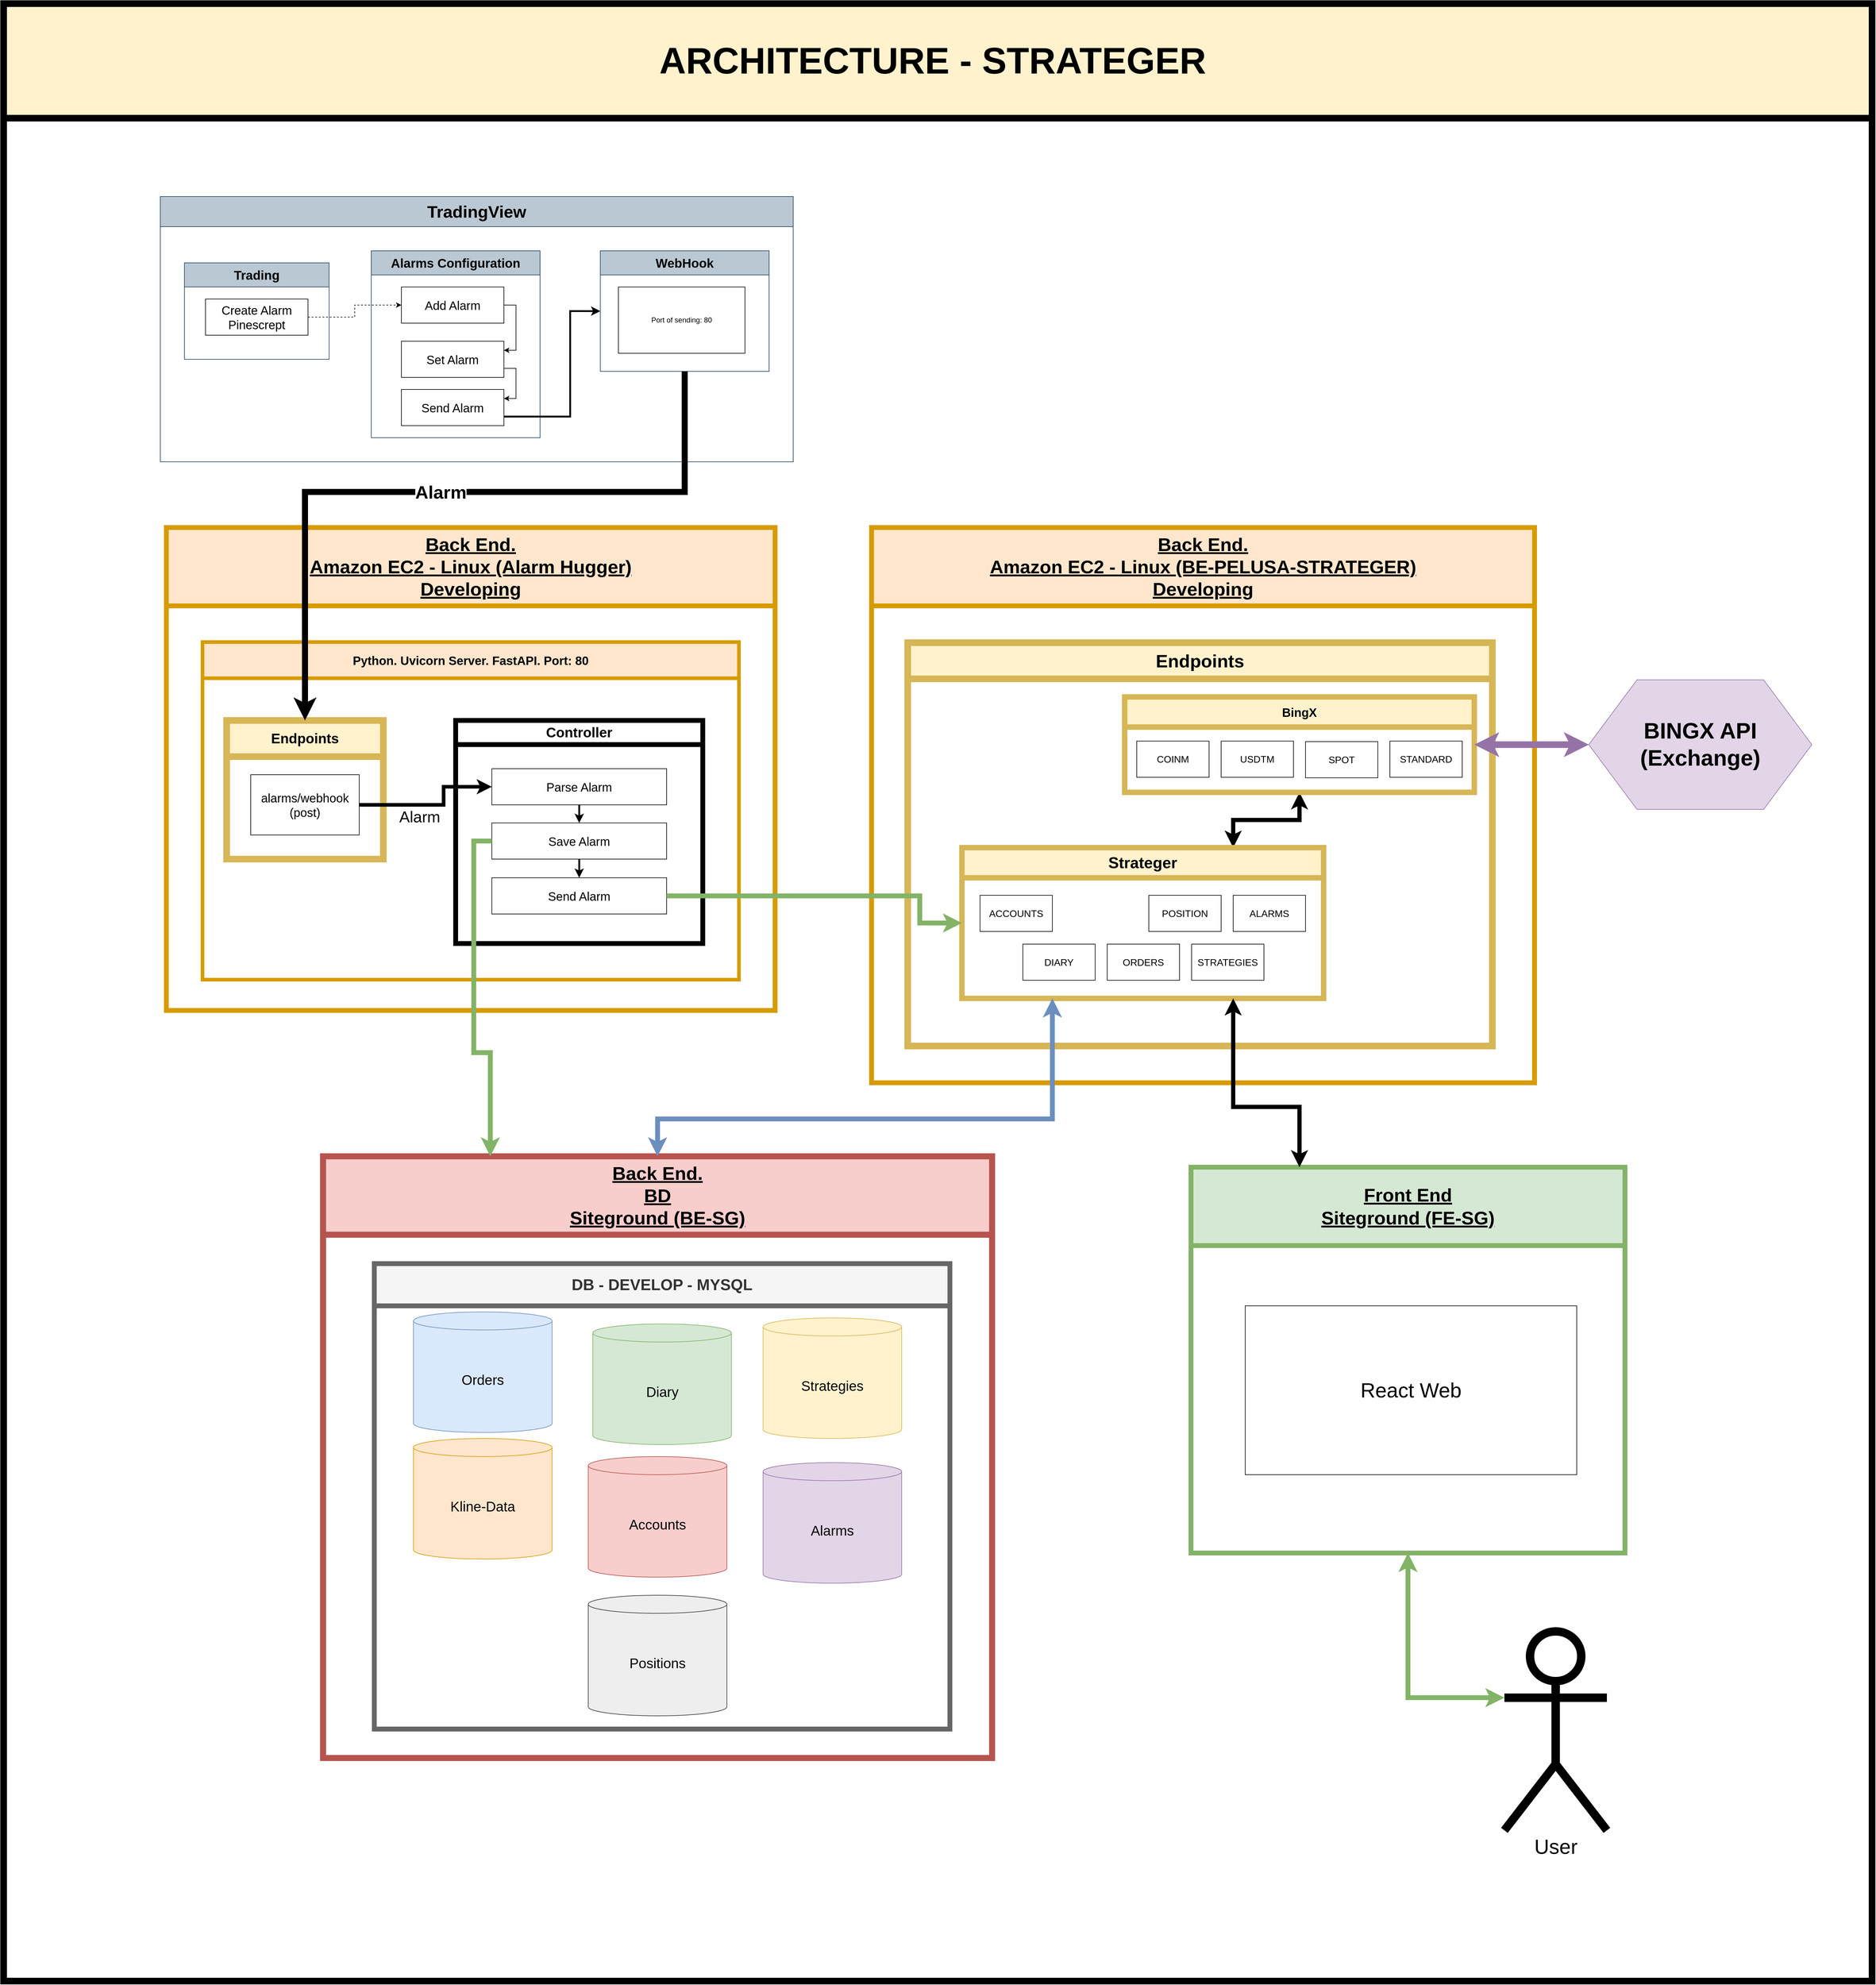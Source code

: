 <mxfile version="24.7.5" pages="2">
  <diagram name="Lvl 0. General Architecture" id="lH2Tz07uko_5ZBatUZiz">
    <mxGraphModel dx="3749" dy="4494" grid="1" gridSize="10" guides="1" tooltips="1" connect="1" arrows="1" fold="1" page="1" pageScale="1" pageWidth="850" pageHeight="1100" math="0" shadow="0">
      <root>
        <mxCell id="bkbN4g5Q3BRWfxt6GOeO-0" />
        <mxCell id="bkbN4g5Q3BRWfxt6GOeO-1" parent="bkbN4g5Q3BRWfxt6GOeO-0" />
        <mxCell id="bkbN4g5Q3BRWfxt6GOeO-2" value="&lt;font style=&quot;font-size: 61px;&quot;&gt;ARCHITECTURE - STRATEGER&amp;nbsp;&lt;/font&gt;" style="swimlane;whiteSpace=wrap;html=1;strokeWidth=11;startSize=190;fillColor=#fff2cc;strokeColor=default;" parent="bkbN4g5Q3BRWfxt6GOeO-1" vertex="1">
          <mxGeometry x="-1580" y="-2830" width="3100" height="3280" as="geometry" />
        </mxCell>
        <mxCell id="bkbN4g5Q3BRWfxt6GOeO-3" value="&lt;font style=&quot;font-size: 28px;&quot;&gt;TradingView&lt;/font&gt;" style="swimlane;whiteSpace=wrap;html=1;startSize=50;fillColor=#bac8d3;strokeColor=#23445d;" parent="bkbN4g5Q3BRWfxt6GOeO-2" vertex="1">
          <mxGeometry x="260" y="320" width="1050" height="440" as="geometry" />
        </mxCell>
        <mxCell id="bkbN4g5Q3BRWfxt6GOeO-4" value="Trading" style="swimlane;whiteSpace=wrap;html=1;fontSize=21;startSize=40;fillColor=#bac8d3;strokeColor=#23445d;" parent="bkbN4g5Q3BRWfxt6GOeO-3" vertex="1">
          <mxGeometry x="40" y="110" width="240" height="160" as="geometry" />
        </mxCell>
        <mxCell id="bkbN4g5Q3BRWfxt6GOeO-5" value="Create Alarm Pinescrept" style="rounded=0;whiteSpace=wrap;html=1;fontSize=20;" parent="bkbN4g5Q3BRWfxt6GOeO-4" vertex="1">
          <mxGeometry x="34.97" y="60" width="170.06" height="60" as="geometry" />
        </mxCell>
        <mxCell id="bkbN4g5Q3BRWfxt6GOeO-6" value="WebHook" style="swimlane;whiteSpace=wrap;html=1;fontSize=21;startSize=40;fillColor=#bac8d3;strokeColor=#23445d;" parent="bkbN4g5Q3BRWfxt6GOeO-3" vertex="1">
          <mxGeometry x="730" y="90" width="280" height="200" as="geometry" />
        </mxCell>
        <mxCell id="bkbN4g5Q3BRWfxt6GOeO-7" value="Port of sending: 80" style="rounded=0;whiteSpace=wrap;html=1;" parent="bkbN4g5Q3BRWfxt6GOeO-6" vertex="1">
          <mxGeometry x="30" y="60" width="210" height="110" as="geometry" />
        </mxCell>
        <mxCell id="bkbN4g5Q3BRWfxt6GOeO-8" value="Alarms Configuration" style="swimlane;whiteSpace=wrap;html=1;fontSize=21;startSize=40;fillColor=#bac8d3;strokeColor=#23445d;" parent="bkbN4g5Q3BRWfxt6GOeO-3" vertex="1">
          <mxGeometry x="350" y="90" width="280" height="310" as="geometry" />
        </mxCell>
        <mxCell id="bkbN4g5Q3BRWfxt6GOeO-9" style="edgeStyle=orthogonalEdgeStyle;rounded=0;orthogonalLoop=1;jettySize=auto;html=1;exitX=1;exitY=0.75;exitDx=0;exitDy=0;entryX=1;entryY=0.25;entryDx=0;entryDy=0;" parent="bkbN4g5Q3BRWfxt6GOeO-8" source="bkbN4g5Q3BRWfxt6GOeO-10" target="bkbN4g5Q3BRWfxt6GOeO-13" edge="1">
          <mxGeometry relative="1" as="geometry" />
        </mxCell>
        <mxCell id="bkbN4g5Q3BRWfxt6GOeO-10" value="Set Alarm" style="rounded=0;whiteSpace=wrap;html=1;fontSize=20;" parent="bkbN4g5Q3BRWfxt6GOeO-8" vertex="1">
          <mxGeometry x="50" y="150" width="170.06" height="60" as="geometry" />
        </mxCell>
        <mxCell id="bkbN4g5Q3BRWfxt6GOeO-11" style="edgeStyle=orthogonalEdgeStyle;rounded=0;orthogonalLoop=1;jettySize=auto;html=1;exitX=1;exitY=0.5;exitDx=0;exitDy=0;entryX=1;entryY=0.25;entryDx=0;entryDy=0;" parent="bkbN4g5Q3BRWfxt6GOeO-8" source="bkbN4g5Q3BRWfxt6GOeO-12" target="bkbN4g5Q3BRWfxt6GOeO-10" edge="1">
          <mxGeometry relative="1" as="geometry" />
        </mxCell>
        <mxCell id="bkbN4g5Q3BRWfxt6GOeO-12" value="Add Alarm" style="rounded=0;whiteSpace=wrap;html=1;fontSize=20;" parent="bkbN4g5Q3BRWfxt6GOeO-8" vertex="1">
          <mxGeometry x="50" y="60" width="170.06" height="60" as="geometry" />
        </mxCell>
        <mxCell id="bkbN4g5Q3BRWfxt6GOeO-13" value="Send Alarm" style="rounded=0;whiteSpace=wrap;html=1;fontSize=20;" parent="bkbN4g5Q3BRWfxt6GOeO-8" vertex="1">
          <mxGeometry x="50" y="230" width="170.06" height="60" as="geometry" />
        </mxCell>
        <mxCell id="bkbN4g5Q3BRWfxt6GOeO-14" style="edgeStyle=orthogonalEdgeStyle;rounded=0;orthogonalLoop=1;jettySize=auto;html=1;exitX=1;exitY=0.5;exitDx=0;exitDy=0;entryX=0;entryY=0.5;entryDx=0;entryDy=0;dashed=1;" parent="bkbN4g5Q3BRWfxt6GOeO-3" source="bkbN4g5Q3BRWfxt6GOeO-5" target="bkbN4g5Q3BRWfxt6GOeO-12" edge="1">
          <mxGeometry relative="1" as="geometry" />
        </mxCell>
        <mxCell id="bkbN4g5Q3BRWfxt6GOeO-15" style="edgeStyle=orthogonalEdgeStyle;rounded=0;orthogonalLoop=1;jettySize=auto;html=1;exitX=1;exitY=0.75;exitDx=0;exitDy=0;entryX=0;entryY=0.5;entryDx=0;entryDy=0;strokeWidth=3;" parent="bkbN4g5Q3BRWfxt6GOeO-3" source="bkbN4g5Q3BRWfxt6GOeO-13" target="bkbN4g5Q3BRWfxt6GOeO-6" edge="1">
          <mxGeometry relative="1" as="geometry">
            <Array as="points">
              <mxPoint x="680" y="365" />
              <mxPoint x="680" y="190" />
            </Array>
          </mxGeometry>
        </mxCell>
        <mxCell id="bkbN4g5Q3BRWfxt6GOeO-24" value="&lt;br&gt;&lt;div style=&quot;forced-color-adjust: none; color: rgb(0, 0, 0); font-family: Helvetica; font-style: normal; font-variant-ligatures: normal; font-variant-caps: normal; font-weight: 700; letter-spacing: normal; orphans: 2; text-align: center; text-indent: 0px; text-transform: none; widows: 2; word-spacing: 0px; -webkit-text-stroke-width: 0px; white-space: normal; text-decoration-thickness: initial; text-decoration-style: initial; text-decoration-color: initial; font-size: 31px;&quot;&gt;&lt;font style=&quot;forced-color-adjust: none; font-size: 31px;&quot;&gt;&lt;u style=&quot;forced-color-adjust: none;&quot;&gt;Back End.&lt;/u&gt;&lt;/font&gt;&lt;/div&gt;&lt;span style=&quot;font-size: 31px;&quot;&gt;&lt;u&gt;Amazon EC2 - Linux (Alarm Hugger)&lt;/u&gt;&lt;/span&gt;&lt;div&gt;&lt;span style=&quot;font-size: 31px;&quot;&gt;&lt;u&gt;Developing&lt;br&gt;&lt;/u&gt;&lt;/span&gt;&lt;div&gt;&lt;br&gt;&lt;/div&gt;&lt;/div&gt;" style="swimlane;whiteSpace=wrap;html=1;startSize=130;fillColor=#ffe6cc;strokeColor=#d79b00;strokeWidth=8;" parent="bkbN4g5Q3BRWfxt6GOeO-2" vertex="1">
          <mxGeometry x="270" y="869" width="1010" height="801" as="geometry" />
        </mxCell>
        <mxCell id="bkbN4g5Q3BRWfxt6GOeO-25" value="Python. Uvicorn Server. FastAPI. Port: 80" style="swimlane;whiteSpace=wrap;html=1;startSize=60;fontSize=20;fillColor=#ffe6cc;strokeColor=#d79b00;strokeWidth=6;" parent="bkbN4g5Q3BRWfxt6GOeO-24" vertex="1">
          <mxGeometry x="60" y="190" width="890" height="560" as="geometry" />
        </mxCell>
        <mxCell id="bkbN4g5Q3BRWfxt6GOeO-28" value="Endpoints" style="swimlane;whiteSpace=wrap;html=1;startSize=60;fontSize=23;fillColor=#fff2cc;strokeColor=#d6b656;strokeWidth=11;" parent="bkbN4g5Q3BRWfxt6GOeO-25" vertex="1">
          <mxGeometry x="40" y="130" width="260" height="230" as="geometry" />
        </mxCell>
        <mxCell id="Z1lv3L_EZdjvVXRhWaT1-11" value="&lt;div style=&quot;font-size: 20px;&quot;&gt;alarms/webhook (post)&lt;/div&gt;" style="rounded=0;whiteSpace=wrap;html=1;fontSize=20;" parent="bkbN4g5Q3BRWfxt6GOeO-28" vertex="1">
          <mxGeometry x="40" y="90" width="180" height="100" as="geometry" />
        </mxCell>
        <mxCell id="bkbN4g5Q3BRWfxt6GOeO-30" value="&lt;font style=&quot;font-size: 23px;&quot;&gt;Controller&lt;/font&gt;" style="swimlane;whiteSpace=wrap;html=1;startSize=40;fontSize=23;strokeWidth=8;" parent="bkbN4g5Q3BRWfxt6GOeO-25" vertex="1">
          <mxGeometry x="420" y="130" width="410" height="370" as="geometry" />
        </mxCell>
        <mxCell id="0kad9lqPI9skTpq48T59-22" style="edgeStyle=orthogonalEdgeStyle;rounded=0;orthogonalLoop=1;jettySize=auto;html=1;exitX=0.5;exitY=1;exitDx=0;exitDy=0;entryX=0.5;entryY=0;entryDx=0;entryDy=0;strokeWidth=3;" parent="bkbN4g5Q3BRWfxt6GOeO-30" source="bkbN4g5Q3BRWfxt6GOeO-31" target="0kad9lqPI9skTpq48T59-21" edge="1">
          <mxGeometry relative="1" as="geometry" />
        </mxCell>
        <mxCell id="bkbN4g5Q3BRWfxt6GOeO-31" value="Save Alarm" style="rounded=0;whiteSpace=wrap;html=1;fontSize=20;" parent="bkbN4g5Q3BRWfxt6GOeO-30" vertex="1">
          <mxGeometry x="60" y="170" width="290" height="60" as="geometry" />
        </mxCell>
        <mxCell id="Z1lv3L_EZdjvVXRhWaT1-12" style="edgeStyle=orthogonalEdgeStyle;rounded=0;orthogonalLoop=1;jettySize=auto;html=1;exitX=0.5;exitY=1;exitDx=0;exitDy=0;entryX=0.5;entryY=0;entryDx=0;entryDy=0;strokeWidth=3;" parent="bkbN4g5Q3BRWfxt6GOeO-30" source="bkbN4g5Q3BRWfxt6GOeO-32" target="bkbN4g5Q3BRWfxt6GOeO-31" edge="1">
          <mxGeometry relative="1" as="geometry" />
        </mxCell>
        <mxCell id="bkbN4g5Q3BRWfxt6GOeO-32" value="&lt;font style=&quot;font-size: 20px;&quot;&gt;Parse Alarm&lt;/font&gt;" style="rounded=0;whiteSpace=wrap;html=1;" parent="bkbN4g5Q3BRWfxt6GOeO-30" vertex="1">
          <mxGeometry x="60" y="80" width="290" height="60" as="geometry" />
        </mxCell>
        <mxCell id="0kad9lqPI9skTpq48T59-21" value="Send Alarm" style="rounded=0;whiteSpace=wrap;html=1;fontSize=20;" parent="bkbN4g5Q3BRWfxt6GOeO-30" vertex="1">
          <mxGeometry x="60" y="261" width="290" height="60" as="geometry" />
        </mxCell>
        <mxCell id="bkbN4g5Q3BRWfxt6GOeO-26" value="Alarm" style="edgeStyle=orthogonalEdgeStyle;rounded=0;orthogonalLoop=1;jettySize=auto;html=1;exitX=1;exitY=0.5;exitDx=0;exitDy=0;entryX=0;entryY=0.5;entryDx=0;entryDy=0;fontSize=26;strokeWidth=6;" parent="bkbN4g5Q3BRWfxt6GOeO-25" source="Z1lv3L_EZdjvVXRhWaT1-11" target="bkbN4g5Q3BRWfxt6GOeO-32" edge="1">
          <mxGeometry x="-0.2" y="-20" relative="1" as="geometry">
            <Array as="points">
              <mxPoint x="400" y="270" />
              <mxPoint x="400" y="240" />
            </Array>
            <mxPoint as="offset" />
          </mxGeometry>
        </mxCell>
        <mxCell id="bkbN4g5Q3BRWfxt6GOeO-33" value="Alarm" style="edgeStyle=orthogonalEdgeStyle;rounded=0;orthogonalLoop=1;jettySize=auto;html=1;exitX=0.5;exitY=1;exitDx=0;exitDy=0;entryX=0.5;entryY=0;entryDx=0;entryDy=0;strokeWidth=10;fontSize=30;fontStyle=1;" parent="bkbN4g5Q3BRWfxt6GOeO-2" source="bkbN4g5Q3BRWfxt6GOeO-6" target="bkbN4g5Q3BRWfxt6GOeO-28" edge="1">
          <mxGeometry x="0.001" relative="1" as="geometry">
            <Array as="points">
              <mxPoint x="1130" y="810" />
              <mxPoint x="500" y="810" />
            </Array>
            <mxPoint as="offset" />
          </mxGeometry>
        </mxCell>
        <mxCell id="bkbN4g5Q3BRWfxt6GOeO-34" value="&lt;font style=&quot;font-size: 31px;&quot;&gt;&lt;br style=&quot;&quot;&gt;&lt;/font&gt;&lt;div style=&quot;forced-color-adjust: none; color: rgb(0, 0, 0); font-family: Helvetica; font-style: normal; font-variant-ligatures: normal; font-variant-caps: normal; font-weight: 700; letter-spacing: normal; orphans: 2; text-align: center; text-indent: 0px; text-transform: none; widows: 2; word-spacing: 0px; -webkit-text-stroke-width: 0px; white-space: normal; text-decoration-thickness: initial; text-decoration-style: initial; text-decoration-color: initial; font-size: 31px;&quot;&gt;&lt;font style=&quot;forced-color-adjust: none; font-size: 31px;&quot;&gt;&lt;u style=&quot;forced-color-adjust: none;&quot;&gt;Back End.&lt;/u&gt;&lt;/font&gt;&lt;/div&gt;&lt;div style=&quot;forced-color-adjust: none; color: rgb(0, 0, 0); font-family: Helvetica; font-style: normal; font-variant-ligatures: normal; font-variant-caps: normal; font-weight: 700; letter-spacing: normal; orphans: 2; text-align: center; text-indent: 0px; text-transform: none; widows: 2; word-spacing: 0px; -webkit-text-stroke-width: 0px; white-space: normal; text-decoration-thickness: initial; text-decoration-style: initial; text-decoration-color: initial; font-size: 31px;&quot;&gt;&lt;font style=&quot;forced-color-adjust: none; font-size: 31px;&quot;&gt;&lt;u style=&quot;forced-color-adjust: none;&quot;&gt;BD&lt;/u&gt;&lt;/font&gt;&lt;/div&gt;&lt;font style=&quot;font-size: 31px;&quot;&gt;&lt;u style=&quot;&quot;&gt;Siteground (BE-SG)&lt;/u&gt;&lt;br style=&quot;&quot;&gt;&lt;/font&gt;&lt;div style=&quot;font-size: 31px;&quot;&gt;&lt;br style=&quot;&quot;&gt;&lt;/div&gt;" style="swimlane;whiteSpace=wrap;html=1;startSize=130;fillColor=#f8cecc;strokeColor=#b85450;strokeWidth=10;fontSize=13;" parent="bkbN4g5Q3BRWfxt6GOeO-2" vertex="1">
          <mxGeometry x="530" y="1912" width="1110" height="998" as="geometry" />
        </mxCell>
        <mxCell id="Z1lv3L_EZdjvVXRhWaT1-27" value="DB - DEVELOP - MYSQL" style="swimlane;whiteSpace=wrap;html=1;startSize=70;fontSize=26;fillColor=#f5f5f5;fontColor=#333333;strokeColor=#666666;strokeWidth=8;" parent="bkbN4g5Q3BRWfxt6GOeO-34" vertex="1">
          <mxGeometry x="85" y="178" width="955" height="772" as="geometry" />
        </mxCell>
        <mxCell id="Z1lv3L_EZdjvVXRhWaT1-16" value="&lt;div&gt;Alarms&lt;/div&gt;" style="shape=cylinder3;whiteSpace=wrap;html=1;boundedLbl=1;backgroundOutline=1;size=15;fillColor=#e1d5e7;strokeColor=#9673a6;fontSize=23;" parent="Z1lv3L_EZdjvVXRhWaT1-27" vertex="1">
          <mxGeometry x="645" y="330" width="230" height="200" as="geometry" />
        </mxCell>
        <mxCell id="Z1lv3L_EZdjvVXRhWaT1-24" value="Accounts" style="shape=cylinder3;whiteSpace=wrap;html=1;boundedLbl=1;backgroundOutline=1;size=15;fillColor=#f8cecc;strokeColor=#b85450;fontSize=23;" parent="Z1lv3L_EZdjvVXRhWaT1-27" vertex="1">
          <mxGeometry x="355" y="320" width="230" height="200" as="geometry" />
        </mxCell>
        <mxCell id="Z1lv3L_EZdjvVXRhWaT1-25" value="&lt;div&gt;Kline-Data&lt;/div&gt;" style="shape=cylinder3;whiteSpace=wrap;html=1;boundedLbl=1;backgroundOutline=1;size=15;fillColor=#ffe6cc;strokeColor=#d79b00;fontSize=23;" parent="Z1lv3L_EZdjvVXRhWaT1-27" vertex="1">
          <mxGeometry x="65" y="290" width="230" height="200" as="geometry" />
        </mxCell>
        <mxCell id="0kad9lqPI9skTpq48T59-49" value="Positions" style="shape=cylinder3;whiteSpace=wrap;html=1;boundedLbl=1;backgroundOutline=1;size=15;fillColor=#eeeeee;strokeColor=#36393d;fontSize=23;" parent="Z1lv3L_EZdjvVXRhWaT1-27" vertex="1">
          <mxGeometry x="355" y="550" width="230" height="200" as="geometry" />
        </mxCell>
        <mxCell id="0kad9lqPI9skTpq48T59-50" value="Diary" style="shape=cylinder3;whiteSpace=wrap;html=1;boundedLbl=1;backgroundOutline=1;size=15;fillColor=#d5e8d4;strokeColor=#82b366;fontSize=23;" parent="Z1lv3L_EZdjvVXRhWaT1-27" vertex="1">
          <mxGeometry x="362.5" y="100" width="230" height="200" as="geometry" />
        </mxCell>
        <mxCell id="0kad9lqPI9skTpq48T59-51" value="Strategies" style="shape=cylinder3;whiteSpace=wrap;html=1;boundedLbl=1;backgroundOutline=1;size=15;fillColor=#fff2cc;strokeColor=#d6b656;fontSize=23;" parent="Z1lv3L_EZdjvVXRhWaT1-27" vertex="1">
          <mxGeometry x="645" y="90" width="230" height="200" as="geometry" />
        </mxCell>
        <mxCell id="0kad9lqPI9skTpq48T59-52" value="&lt;div&gt;Orders&lt;/div&gt;" style="shape=cylinder3;whiteSpace=wrap;html=1;boundedLbl=1;backgroundOutline=1;size=15;fillColor=#dae8fc;strokeColor=#6c8ebf;fontSize=23;" parent="Z1lv3L_EZdjvVXRhWaT1-27" vertex="1">
          <mxGeometry x="65" y="80" width="230" height="200" as="geometry" />
        </mxCell>
        <mxCell id="bkbN4g5Q3BRWfxt6GOeO-49" value="&lt;br&gt;&lt;div style=&quot;forced-color-adjust: none; color: rgb(0, 0, 0); font-family: Helvetica; font-style: normal; font-variant-ligatures: normal; font-variant-caps: normal; font-weight: 700; letter-spacing: normal; orphans: 2; text-align: center; text-indent: 0px; text-transform: none; widows: 2; word-spacing: 0px; -webkit-text-stroke-width: 0px; white-space: normal; text-decoration-thickness: initial; text-decoration-style: initial; text-decoration-color: initial; font-size: 31px;&quot;&gt;&lt;font style=&quot;forced-color-adjust: none; font-size: 31px;&quot;&gt;&lt;u style=&quot;forced-color-adjust: none;&quot;&gt;Front End&lt;/u&gt;&lt;/font&gt;&lt;/div&gt;&lt;span style=&quot;font-size: 31px;&quot;&gt;&lt;u&gt;Siteground (FE-SG)&lt;/u&gt;&lt;/span&gt;&lt;br&gt;&lt;div&gt;&lt;br&gt;&lt;/div&gt;" style="swimlane;whiteSpace=wrap;html=1;startSize=130;fillColor=#d5e8d4;strokeColor=#82b366;strokeWidth=8;" parent="bkbN4g5Q3BRWfxt6GOeO-2" vertex="1">
          <mxGeometry x="1970" y="1930" width="720" height="640" as="geometry" />
        </mxCell>
        <mxCell id="0kad9lqPI9skTpq48T59-2" value="&lt;font style=&quot;font-size: 34px;&quot;&gt;React Web&lt;/font&gt;" style="rounded=0;whiteSpace=wrap;html=1;" parent="bkbN4g5Q3BRWfxt6GOeO-49" vertex="1">
          <mxGeometry x="90" y="230" width="550" height="280" as="geometry" />
        </mxCell>
        <mxCell id="0kad9lqPI9skTpq48T59-0" value="&lt;font style=&quot;font-size: 37px;&quot;&gt;BINGX API&lt;/font&gt;&lt;div&gt;&lt;font style=&quot;font-size: 37px;&quot;&gt;(Exchange)&lt;/font&gt;&lt;/div&gt;" style="shape=hexagon;perimeter=hexagonPerimeter2;whiteSpace=wrap;html=1;fixedSize=1;size=80;fillColor=#e1d5e7;strokeColor=#9673a6;fontStyle=1" parent="bkbN4g5Q3BRWfxt6GOeO-2" vertex="1">
          <mxGeometry x="2630" y="1121.63" width="370" height="215" as="geometry" />
        </mxCell>
        <mxCell id="0kad9lqPI9skTpq48T59-54" style="edgeStyle=orthogonalEdgeStyle;rounded=0;orthogonalLoop=1;jettySize=auto;html=1;exitX=0;exitY=0.333;exitDx=0;exitDy=0;exitPerimeter=0;entryX=0.5;entryY=1;entryDx=0;entryDy=0;startArrow=classic;startFill=1;fillColor=#d5e8d4;strokeColor=#82b366;strokeWidth=8;" parent="bkbN4g5Q3BRWfxt6GOeO-2" source="0kad9lqPI9skTpq48T59-1" target="bkbN4g5Q3BRWfxt6GOeO-49" edge="1">
          <mxGeometry relative="1" as="geometry" />
        </mxCell>
        <mxCell id="0kad9lqPI9skTpq48T59-1" value="&lt;font style=&quot;font-size: 34px;&quot;&gt;User&lt;/font&gt;" style="shape=umlActor;verticalLabelPosition=bottom;verticalAlign=top;html=1;outlineConnect=0;strokeWidth=14;" parent="bkbN4g5Q3BRWfxt6GOeO-2" vertex="1">
          <mxGeometry x="2490" y="2700" width="170" height="330" as="geometry" />
        </mxCell>
        <mxCell id="0kad9lqPI9skTpq48T59-7" value="&lt;div&gt;&lt;br&gt;&lt;/div&gt;&lt;div&gt;&lt;div style=&quot;font-size: 31px;&quot;&gt;&lt;u&gt;Back End.&lt;/u&gt;&lt;/div&gt;&lt;span style=&quot;font-size: 31px;&quot;&gt;&lt;u&gt;Amazon EC2 - Linux (BE-PELUSA-STRATEGER)&lt;/u&gt;&lt;/span&gt;&lt;div&gt;&lt;span style=&quot;font-size: 31px;&quot;&gt;&lt;u&gt;Developing&lt;br&gt;&lt;/u&gt;&lt;/span&gt;&lt;div&gt;&lt;br&gt;&lt;/div&gt;&lt;/div&gt;&lt;/div&gt;" style="swimlane;whiteSpace=wrap;html=1;startSize=130;fillColor=#ffe6cc;strokeColor=#d79b00;strokeWidth=8;" parent="bkbN4g5Q3BRWfxt6GOeO-2" vertex="1">
          <mxGeometry x="1440" y="869" width="1100" height="921" as="geometry" />
        </mxCell>
        <mxCell id="0kad9lqPI9skTpq48T59-18" value="Endpoints" style="swimlane;whiteSpace=wrap;html=1;startSize=60;fontSize=30;fillColor=#fff2cc;strokeColor=#d6b656;strokeWidth=11;" parent="0kad9lqPI9skTpq48T59-7" vertex="1">
          <mxGeometry x="60" y="191" width="970" height="669" as="geometry" />
        </mxCell>
        <mxCell id="0kad9lqPI9skTpq48T59-46" style="edgeStyle=orthogonalEdgeStyle;rounded=0;orthogonalLoop=1;jettySize=auto;html=1;exitX=0.75;exitY=0;exitDx=0;exitDy=0;entryX=0.5;entryY=1;entryDx=0;entryDy=0;startArrow=classic;startFill=1;strokeWidth=7;" parent="0kad9lqPI9skTpq48T59-18" source="0kad9lqPI9skTpq48T59-27" target="0kad9lqPI9skTpq48T59-29" edge="1">
          <mxGeometry relative="1" as="geometry" />
        </mxCell>
        <mxCell id="0kad9lqPI9skTpq48T59-27" value="&lt;font style=&quot;font-size: 26px;&quot;&gt;Strateger&lt;/font&gt;" style="swimlane;whiteSpace=wrap;html=1;fillColor=#fff2cc;strokeColor=#d6b656;strokeWidth=9;startSize=50;fontSize=20;" parent="0kad9lqPI9skTpq48T59-18" vertex="1">
          <mxGeometry x="90" y="340" width="600" height="250" as="geometry" />
        </mxCell>
        <mxCell id="0kad9lqPI9skTpq48T59-36" value="&lt;font style=&quot;font-size: 16px;&quot;&gt;ACCOUNTS&lt;/font&gt;" style="rounded=0;whiteSpace=wrap;html=1;fontSize=16;" parent="0kad9lqPI9skTpq48T59-27" vertex="1">
          <mxGeometry x="30" y="79" width="120" height="60" as="geometry" />
        </mxCell>
        <mxCell id="0kad9lqPI9skTpq48T59-38" value="DIARY" style="rounded=0;whiteSpace=wrap;html=1;fontSize=16;" parent="0kad9lqPI9skTpq48T59-27" vertex="1">
          <mxGeometry x="101" y="160" width="120" height="60" as="geometry" />
        </mxCell>
        <mxCell id="0kad9lqPI9skTpq48T59-39" value="ORDERS" style="rounded=0;whiteSpace=wrap;html=1;fontSize=16;" parent="0kad9lqPI9skTpq48T59-27" vertex="1">
          <mxGeometry x="241" y="160" width="120" height="60" as="geometry" />
        </mxCell>
        <mxCell id="0kad9lqPI9skTpq48T59-40" value="POSITION" style="rounded=0;whiteSpace=wrap;html=1;fontSize=16;" parent="0kad9lqPI9skTpq48T59-27" vertex="1">
          <mxGeometry x="310" y="79" width="120" height="60" as="geometry" />
        </mxCell>
        <mxCell id="0kad9lqPI9skTpq48T59-41" value="STRATEGIES" style="rounded=0;whiteSpace=wrap;html=1;fontSize=16;" parent="0kad9lqPI9skTpq48T59-27" vertex="1">
          <mxGeometry x="381" y="160" width="120" height="60" as="geometry" />
        </mxCell>
        <mxCell id="0kad9lqPI9skTpq48T59-44" value="ALARMS" style="rounded=0;whiteSpace=wrap;html=1;fontSize=16;" parent="0kad9lqPI9skTpq48T59-27" vertex="1">
          <mxGeometry x="450" y="79" width="120" height="60" as="geometry" />
        </mxCell>
        <mxCell id="0kad9lqPI9skTpq48T59-29" value="BingX" style="swimlane;whiteSpace=wrap;html=1;fillColor=#fff2cc;strokeColor=#d6b656;strokeWidth=9;startSize=50;fontSize=20;" parent="0kad9lqPI9skTpq48T59-18" vertex="1">
          <mxGeometry x="360" y="90" width="580" height="158.25" as="geometry" />
        </mxCell>
        <mxCell id="0kad9lqPI9skTpq48T59-31" value="&lt;font style=&quot;font-size: 16px;&quot;&gt;COINM&lt;/font&gt;" style="rounded=0;whiteSpace=wrap;html=1;fontSize=16;" parent="0kad9lqPI9skTpq48T59-29" vertex="1">
          <mxGeometry x="20" y="73.25" width="120" height="60" as="geometry" />
        </mxCell>
        <mxCell id="0kad9lqPI9skTpq48T59-32" value="USDTM" style="rounded=0;whiteSpace=wrap;html=1;fontSize=16;" parent="0kad9lqPI9skTpq48T59-29" vertex="1">
          <mxGeometry x="160" y="73.25" width="120" height="60" as="geometry" />
        </mxCell>
        <mxCell id="0kad9lqPI9skTpq48T59-33" value="SPOT" style="rounded=0;whiteSpace=wrap;html=1;fontSize=16;" parent="0kad9lqPI9skTpq48T59-29" vertex="1">
          <mxGeometry x="300" y="74.12" width="120" height="60" as="geometry" />
        </mxCell>
        <mxCell id="0kad9lqPI9skTpq48T59-34" value="STANDARD" style="rounded=0;whiteSpace=wrap;html=1;fontSize=16;" parent="0kad9lqPI9skTpq48T59-29" vertex="1">
          <mxGeometry x="440" y="73.25" width="120" height="60" as="geometry" />
        </mxCell>
        <mxCell id="0kad9lqPI9skTpq48T59-24" style="edgeStyle=orthogonalEdgeStyle;rounded=0;orthogonalLoop=1;jettySize=auto;html=1;exitX=1;exitY=0.5;exitDx=0;exitDy=0;entryX=0;entryY=0.5;entryDx=0;entryDy=0;strokeWidth=8;fillColor=#d5e8d4;strokeColor=#82b366;" parent="bkbN4g5Q3BRWfxt6GOeO-2" source="0kad9lqPI9skTpq48T59-21" target="0kad9lqPI9skTpq48T59-27" edge="1">
          <mxGeometry relative="1" as="geometry">
            <Array as="points">
              <mxPoint x="1520" y="1480" />
              <mxPoint x="1520" y="1525" />
            </Array>
          </mxGeometry>
        </mxCell>
        <mxCell id="0kad9lqPI9skTpq48T59-45" style="edgeStyle=orthogonalEdgeStyle;rounded=0;orthogonalLoop=1;jettySize=auto;html=1;exitX=1;exitY=0.5;exitDx=0;exitDy=0;entryX=0;entryY=0.5;entryDx=0;entryDy=0;fillColor=#e1d5e7;strokeColor=#9673a6;strokeWidth=11;startArrow=classic;startFill=1;" parent="bkbN4g5Q3BRWfxt6GOeO-2" source="0kad9lqPI9skTpq48T59-29" target="0kad9lqPI9skTpq48T59-0" edge="1">
          <mxGeometry relative="1" as="geometry" />
        </mxCell>
        <mxCell id="0kad9lqPI9skTpq48T59-48" style="edgeStyle=orthogonalEdgeStyle;rounded=0;orthogonalLoop=1;jettySize=auto;html=1;exitX=0;exitY=0.5;exitDx=0;exitDy=0;entryX=0.25;entryY=0;entryDx=0;entryDy=0;strokeWidth=8;fillColor=#d5e8d4;strokeColor=#82b366;" parent="bkbN4g5Q3BRWfxt6GOeO-2" source="bkbN4g5Q3BRWfxt6GOeO-31" target="bkbN4g5Q3BRWfxt6GOeO-34" edge="1">
          <mxGeometry relative="1" as="geometry">
            <Array as="points">
              <mxPoint x="780" y="1389" />
              <mxPoint x="780" y="1740" />
              <mxPoint x="807" y="1740" />
            </Array>
          </mxGeometry>
        </mxCell>
        <mxCell id="0kad9lqPI9skTpq48T59-53" style="edgeStyle=orthogonalEdgeStyle;rounded=0;orthogonalLoop=1;jettySize=auto;html=1;exitX=0.25;exitY=0;exitDx=0;exitDy=0;entryX=0.75;entryY=1;entryDx=0;entryDy=0;startArrow=classic;startFill=1;strokeWidth=7;" parent="bkbN4g5Q3BRWfxt6GOeO-2" source="bkbN4g5Q3BRWfxt6GOeO-49" target="0kad9lqPI9skTpq48T59-27" edge="1">
          <mxGeometry relative="1" as="geometry">
            <Array as="points">
              <mxPoint x="2150" y="1830" />
              <mxPoint x="2040" y="1830" />
            </Array>
          </mxGeometry>
        </mxCell>
        <mxCell id="0kad9lqPI9skTpq48T59-47" style="edgeStyle=orthogonalEdgeStyle;rounded=0;orthogonalLoop=1;jettySize=auto;html=1;exitX=0.25;exitY=1;exitDx=0;exitDy=0;entryX=0.5;entryY=0;entryDx=0;entryDy=0;fillColor=#dae8fc;strokeColor=#6c8ebf;strokeWidth=8;startArrow=classic;startFill=1;" parent="bkbN4g5Q3BRWfxt6GOeO-2" source="0kad9lqPI9skTpq48T59-27" target="bkbN4g5Q3BRWfxt6GOeO-34" edge="1">
          <mxGeometry relative="1" as="geometry">
            <Array as="points">
              <mxPoint x="1740" y="1850" />
              <mxPoint x="1085" y="1850" />
            </Array>
          </mxGeometry>
        </mxCell>
      </root>
    </mxGraphModel>
  </diagram>
  <diagram name="Lvl1. Develop Architecture" id="QiZpSmox48JfUKZHiqBs">
    <mxGraphModel dx="12110" dy="8873" grid="1" gridSize="10" guides="1" tooltips="1" connect="1" arrows="1" fold="1" page="1" pageScale="1" pageWidth="850" pageHeight="1100" math="0" shadow="0">
      <root>
        <mxCell id="aIsUO63s0qGLavfYm9hK-0" />
        <mxCell id="aIsUO63s0qGLavfYm9hK-1" parent="aIsUO63s0qGLavfYm9hK-0" />
        <mxCell id="V-Wh19r1iI07PsTNIKx1-0" value="&lt;font style=&quot;font-size: 61px;&quot;&gt;ARCHITECTURE - DEVELOP - PELUSA TRADER (LVL 1)&lt;/font&gt;" style="swimlane;whiteSpace=wrap;html=1;strokeWidth=11;startSize=190;fillColor=#fff2cc;strokeColor=default;" parent="aIsUO63s0qGLavfYm9hK-1" vertex="1">
          <mxGeometry x="-1870" y="-2710" width="5000" height="3460" as="geometry" />
        </mxCell>
        <mxCell id="V-Wh19r1iI07PsTNIKx1-1" value="&lt;font style=&quot;font-size: 40px;&quot;&gt;TradingView&lt;/font&gt;&lt;div&gt;&lt;font style=&quot;font-size: 40px;&quot;&gt;&lt;div style=&quot;&quot;&gt;(52.89.214.238&lt;/div&gt;&lt;div style=&quot;&quot;&gt;34.212.75.30&lt;/div&gt;&lt;div style=&quot;&quot;&gt;54.218.53.128&lt;/div&gt;&lt;div style=&quot;&quot;&gt;52.32.178.7)&lt;/div&gt;&lt;/font&gt;&lt;/div&gt;" style="swimlane;whiteSpace=wrap;html=1;startSize=260;fillColor=#f8cecc;strokeColor=#b85450;strokeWidth=9;" parent="V-Wh19r1iI07PsTNIKx1-0" vertex="1">
          <mxGeometry x="280" y="220" width="610" height="480" as="geometry" />
        </mxCell>
        <mxCell id="V-Wh19r1iI07PsTNIKx1-4" value="&lt;font style=&quot;font-size: 30px;&quot;&gt;WebHook&lt;/font&gt;" style="swimlane;whiteSpace=wrap;html=1;fontSize=21;startSize=40;fillColor=#bac8d3;strokeColor=#23445d;" parent="V-Wh19r1iI07PsTNIKx1-1" vertex="1">
          <mxGeometry x="21" y="280" width="569" height="180" as="geometry" />
        </mxCell>
        <mxCell id="zcD8gdxZWl5Qy7ZE_WxG-5" value="&lt;font style=&quot;font-size: 30px;&quot;&gt;&lt;b&gt;POST, PORT 80 or 443&lt;/b&gt;&lt;/font&gt;" style="rounded=0;whiteSpace=wrap;html=1;" parent="V-Wh19r1iI07PsTNIKx1-4" vertex="1">
          <mxGeometry x="124" y="66.25" width="320" height="82.5" as="geometry" />
        </mxCell>
        <mxCell id="GaPqKP-3mMQly1MrE3I7-36" style="edgeStyle=orthogonalEdgeStyle;rounded=0;orthogonalLoop=1;jettySize=auto;html=1;exitX=1;exitY=0.5;exitDx=0;exitDy=0;entryX=0;entryY=0.5;entryDx=0;entryDy=0;strokeWidth=10;" parent="V-Wh19r1iI07PsTNIKx1-0" source="V-Wh19r1iI07PsTNIKx1-14" target="V-Wh19r1iI07PsTNIKx1-43" edge="1">
          <mxGeometry relative="1" as="geometry" />
        </mxCell>
        <mxCell id="GaPqKP-3mMQly1MrE3I7-41" style="edgeStyle=orthogonalEdgeStyle;rounded=0;orthogonalLoop=1;jettySize=auto;html=1;exitX=0.5;exitY=1;exitDx=0;exitDy=0;entryX=0.25;entryY=0;entryDx=0;entryDy=0;startArrow=none;startFill=0;strokeWidth=10;" parent="V-Wh19r1iI07PsTNIKx1-0" source="V-Wh19r1iI07PsTNIKx1-14" target="V-Wh19r1iI07PsTNIKx1-26" edge="1">
          <mxGeometry relative="1" as="geometry" />
        </mxCell>
        <mxCell id="V-Wh19r1iI07PsTNIKx1-14" value="&lt;font style=&quot;font-size: 60px;&quot;&gt;&lt;br&gt;&lt;/font&gt;&lt;div style=&quot;forced-color-adjust: none; color: rgb(0, 0, 0); font-family: Helvetica; font-style: normal; font-variant-ligatures: normal; font-variant-caps: normal; font-weight: 700; letter-spacing: normal; orphans: 2; text-align: center; text-indent: 0px; text-transform: none; widows: 2; word-spacing: 0px; -webkit-text-stroke-width: 0px; white-space: normal; text-decoration-thickness: initial; text-decoration-style: initial; text-decoration-color: initial; font-size: 60px;&quot;&gt;&lt;font style=&quot;forced-color-adjust: none; font-size: 60px;&quot;&gt;&lt;u style=&quot;forced-color-adjust: none;&quot;&gt;Backend.&lt;/u&gt;&lt;/font&gt;&lt;/div&gt;&lt;u style=&quot;font-size: 60px;&quot;&gt;&lt;font style=&quot;font-size: 60px;&quot;&gt;Amazon EC2 - Windows (ALARM HUGGER)&lt;/font&gt;&lt;/u&gt;&lt;div style=&quot;font-size: 60px;&quot;&gt;&lt;div&gt;&lt;br&gt;&lt;/div&gt;&lt;/div&gt;" style="swimlane;whiteSpace=wrap;html=1;startSize=210;fillColor=#ffe6cc;strokeColor=#d79b00;strokeWidth=8;" parent="V-Wh19r1iI07PsTNIKx1-0" vertex="1">
          <mxGeometry x="226" y="740" width="1340" height="950" as="geometry" />
        </mxCell>
        <mxCell id="V-Wh19r1iI07PsTNIKx1-15" value="&lt;font style=&quot;font-size: 50px;&quot;&gt;Python. Uvicorn Server. FastAPI. Port: 80&lt;/font&gt;" style="swimlane;whiteSpace=wrap;html=1;startSize=93;fontSize=20;fillColor=#ffe6cc;strokeColor=#d79b00;strokeWidth=6;" parent="V-Wh19r1iI07PsTNIKx1-14" vertex="1">
          <mxGeometry x="60" y="257" width="1220" height="630" as="geometry" />
        </mxCell>
        <mxCell id="GaPqKP-3mMQly1MrE3I7-27" value="Routes" style="swimlane;whiteSpace=wrap;html=1;startSize=60;fontSize=30;fillColor=#fff2cc;strokeColor=#d6b656;strokeWidth=11;" parent="V-Wh19r1iI07PsTNIKx1-15" vertex="1">
          <mxGeometry x="420" y="360" width="320" height="200" as="geometry" />
        </mxCell>
        <mxCell id="GaPqKP-3mMQly1MrE3I7-28" value="&lt;font style=&quot;font-size: 30px;&quot;&gt;Controller&lt;/font&gt;" style="swimlane;whiteSpace=wrap;html=1;startSize=60;fontSize=30;strokeWidth=8;fillColor=#ffe6cc;strokeColor=#d79b00;" parent="V-Wh19r1iI07PsTNIKx1-15" vertex="1">
          <mxGeometry x="40" y="360" width="330" height="200" as="geometry" />
        </mxCell>
        <mxCell id="GaPqKP-3mMQly1MrE3I7-29" value="&lt;font style=&quot;font-size: 30px;&quot;&gt;Models&lt;/font&gt;" style="swimlane;whiteSpace=wrap;html=1;startSize=60;fontSize=30;strokeWidth=8;fillColor=#f5f5f5;fontColor=#333333;strokeColor=#666666;" parent="V-Wh19r1iI07PsTNIKx1-15" vertex="1">
          <mxGeometry x="40" y="130" width="330" height="190" as="geometry" />
        </mxCell>
        <mxCell id="GaPqKP-3mMQly1MrE3I7-30" value="&lt;font style=&quot;font-size: 30px;&quot;&gt;Schemas&lt;/font&gt;" style="swimlane;whiteSpace=wrap;html=1;startSize=60;fontSize=30;strokeWidth=8;fillColor=#d5e8d4;strokeColor=#82b366;" parent="V-Wh19r1iI07PsTNIKx1-15" vertex="1">
          <mxGeometry x="410" y="131" width="330" height="190" as="geometry" />
        </mxCell>
        <mxCell id="GaPqKP-3mMQly1MrE3I7-31" value="&lt;font style=&quot;font-size: 30px;&quot;&gt;Repositories&lt;/font&gt;" style="swimlane;whiteSpace=wrap;html=1;startSize=60;fontSize=30;strokeWidth=8;fillColor=#e1d5e7;strokeColor=#9673a6;" parent="V-Wh19r1iI07PsTNIKx1-15" vertex="1">
          <mxGeometry x="800" y="131" width="330" height="190" as="geometry" />
        </mxCell>
        <mxCell id="GaPqKP-3mMQly1MrE3I7-32" value="&lt;font style=&quot;font-size: 30px;&quot;&gt;Utils&lt;/font&gt;" style="swimlane;whiteSpace=wrap;html=1;startSize=60;fontSize=30;strokeWidth=8;fillColor=#1ba1e2;strokeColor=#006EAF;fontColor=#ffffff;" parent="V-Wh19r1iI07PsTNIKx1-15" vertex="1">
          <mxGeometry x="800" y="370" width="330" height="190" as="geometry" />
        </mxCell>
        <mxCell id="V-Wh19r1iI07PsTNIKx1-26" value="&lt;div style=&quot;forced-color-adjust: none; color: rgb(0, 0, 0); font-family: Helvetica; font-style: normal; font-variant-ligatures: normal; font-variant-caps: normal; font-weight: 700; letter-spacing: normal; orphans: 2; text-align: center; text-indent: 0px; text-transform: none; widows: 2; word-spacing: 0px; -webkit-text-stroke-width: 0px; white-space: normal; text-decoration-thickness: initial; text-decoration-style: initial; text-decoration-color: initial; font-size: 60px;&quot;&gt;&lt;font style=&quot;forced-color-adjust: none; font-size: 60px;&quot;&gt;&lt;u style=&quot;forced-color-adjust: none;&quot;&gt;&lt;br&gt;&lt;/u&gt;&lt;/font&gt;&lt;/div&gt;&lt;div style=&quot;forced-color-adjust: none; color: rgb(0, 0, 0); font-family: Helvetica; font-style: normal; font-variant-ligatures: normal; font-variant-caps: normal; font-weight: 700; letter-spacing: normal; orphans: 2; text-align: center; text-indent: 0px; text-transform: none; widows: 2; word-spacing: 0px; -webkit-text-stroke-width: 0px; white-space: normal; text-decoration-thickness: initial; text-decoration-style: initial; text-decoration-color: initial; font-size: 60px;&quot;&gt;&lt;font style=&quot;forced-color-adjust: none; font-size: 60px;&quot;&gt;&lt;u style=&quot;forced-color-adjust: none;&quot;&gt;&lt;br&gt;&lt;/u&gt;&lt;/font&gt;&lt;/div&gt;&lt;div style=&quot;forced-color-adjust: none; color: rgb(0, 0, 0); font-family: Helvetica; font-style: normal; font-variant-ligatures: normal; font-variant-caps: normal; font-weight: 700; letter-spacing: normal; orphans: 2; text-align: center; text-indent: 0px; text-transform: none; widows: 2; word-spacing: 0px; -webkit-text-stroke-width: 0px; white-space: normal; text-decoration-thickness: initial; text-decoration-style: initial; text-decoration-color: initial; font-size: 60px;&quot;&gt;&lt;font style=&quot;forced-color-adjust: none; font-size: 60px;&quot;&gt;&lt;u style=&quot;forced-color-adjust: none;&quot;&gt;Backend.&lt;/u&gt;&lt;/font&gt;&lt;/div&gt;&lt;div style=&quot;forced-color-adjust: none; color: rgb(0, 0, 0); font-family: Helvetica; font-style: normal; font-variant-ligatures: normal; font-variant-caps: normal; font-weight: 700; letter-spacing: normal; orphans: 2; text-align: center; text-indent: 0px; text-transform: none; widows: 2; word-spacing: 0px; -webkit-text-stroke-width: 0px; white-space: normal; text-decoration-thickness: initial; text-decoration-style: initial; text-decoration-color: initial; font-size: 60px;&quot;&gt;&lt;font style=&quot;forced-color-adjust: none; font-size: 60px;&quot;&gt;&lt;u style=&quot;forced-color-adjust: none;&quot;&gt;&lt;u style=&quot;background-color: initial;&quot;&gt;Siteground&amp;nbsp;&lt;/u&gt;&lt;/u&gt;&lt;/font&gt;&lt;/div&gt;&lt;div style=&quot;forced-color-adjust: none; color: rgb(0, 0, 0); font-family: Helvetica; font-style: normal; font-variant-ligatures: normal; font-variant-caps: normal; font-weight: 700; letter-spacing: normal; orphans: 2; text-align: center; text-indent: 0px; text-transform: none; widows: 2; word-spacing: 0px; -webkit-text-stroke-width: 0px; white-space: normal; text-decoration-thickness: initial; text-decoration-style: initial; text-decoration-color: initial; font-size: 60px;&quot;&gt;&lt;font style=&quot;forced-color-adjust: none; font-size: 60px;&quot;&gt;&lt;u style=&quot;forced-color-adjust: none;&quot;&gt;BD(CANUTO)&lt;/u&gt;&lt;/font&gt;&lt;/div&gt;&lt;font style=&quot;font-size: 60px;&quot;&gt;&lt;br style=&quot;&quot;&gt;&lt;/font&gt;&lt;div style=&quot;font-size: 60px;&quot;&gt;&lt;br style=&quot;&quot;&gt;&lt;/div&gt;" style="swimlane;whiteSpace=wrap;html=1;startSize=270;fillColor=#f8cecc;strokeColor=#b85450;strokeWidth=10;fontSize=13;" parent="V-Wh19r1iI07PsTNIKx1-0" vertex="1">
          <mxGeometry x="226" y="1920" width="1110" height="1190" as="geometry" />
        </mxCell>
        <mxCell id="V-Wh19r1iI07PsTNIKx1-35" value="&lt;font style=&quot;font-size: 60px;&quot;&gt;&lt;br&gt;&lt;/font&gt;&lt;div style=&quot;forced-color-adjust: none; color: rgb(0, 0, 0); font-family: Helvetica; font-style: normal; font-variant-ligatures: normal; font-variant-caps: normal; font-weight: 700; letter-spacing: normal; orphans: 2; text-align: center; text-indent: 0px; text-transform: none; widows: 2; word-spacing: 0px; -webkit-text-stroke-width: 0px; white-space: normal; text-decoration-thickness: initial; text-decoration-style: initial; text-decoration-color: initial; font-size: 60px;&quot;&gt;&lt;font style=&quot;forced-color-adjust: none; font-size: 60px;&quot;&gt;&lt;u style=&quot;forced-color-adjust: none;&quot;&gt;Front End&lt;/u&gt;&lt;/font&gt;&lt;/div&gt;&lt;u style=&quot;font-size: 60px;&quot;&gt;&lt;font style=&quot;font-size: 60px;&quot;&gt;Siteground (VIKINGA)&lt;/font&gt;&lt;/u&gt;&lt;div style=&quot;font-size: 60px;&quot;&gt;&lt;u style=&quot;&quot;&gt;&lt;font style=&quot;font-size: 60px;&quot;&gt;beelzebot.com/pelusa-trader&lt;br&gt;&lt;/font&gt;&lt;/u&gt;&lt;div&gt;&lt;br&gt;&lt;/div&gt;&lt;/div&gt;" style="swimlane;whiteSpace=wrap;html=1;startSize=350;fillColor=#d5e8d4;strokeColor=#82b366;strokeWidth=8;" parent="V-Wh19r1iI07PsTNIKx1-0" vertex="1">
          <mxGeometry x="3570" y="780" width="1100" height="880" as="geometry" />
        </mxCell>
        <mxCell id="zcD8gdxZWl5Qy7ZE_WxG-0" value="&lt;font style=&quot;font-size: 30px;&quot;&gt;React&lt;/font&gt;" style="swimlane;whiteSpace=wrap;html=1;startSize=80;fillColor=#d5e8d4;strokeColor=#82b366;gradientColor=#97d077;strokeWidth=10;" parent="V-Wh19r1iI07PsTNIKx1-35" vertex="1">
          <mxGeometry x="255" y="450" width="590" height="310" as="geometry" />
        </mxCell>
        <mxCell id="V-Wh19r1iI07PsTNIKx1-37" value="&lt;span style=&quot;font-size: 37px;&quot;&gt;BING X API&lt;/span&gt;" style="shape=hexagon;perimeter=hexagonPerimeter2;whiteSpace=wrap;html=1;fixedSize=1;size=80;fillColor=#e1d5e7;strokeColor=#9673a6;fontStyle=1" parent="V-Wh19r1iI07PsTNIKx1-0" vertex="1">
          <mxGeometry x="3670" y="500.0" width="370" height="215" as="geometry" />
        </mxCell>
        <mxCell id="zcD8gdxZWl5Qy7ZE_WxG-3" style="edgeStyle=orthogonalEdgeStyle;rounded=0;orthogonalLoop=1;jettySize=auto;html=1;exitX=0.5;exitY=0;exitDx=0;exitDy=0;exitPerimeter=0;entryX=0.75;entryY=1;entryDx=0;entryDy=0;strokeWidth=10;startArrow=classic;startFill=1;" parent="V-Wh19r1iI07PsTNIKx1-0" source="V-Wh19r1iI07PsTNIKx1-39" target="V-Wh19r1iI07PsTNIKx1-35" edge="1">
          <mxGeometry relative="1" as="geometry" />
        </mxCell>
        <mxCell id="V-Wh19r1iI07PsTNIKx1-39" value="&lt;font style=&quot;font-size: 34px;&quot;&gt;User&lt;/font&gt;" style="shape=umlActor;verticalLabelPosition=bottom;verticalAlign=top;html=1;outlineConnect=0;strokeWidth=14;" parent="V-Wh19r1iI07PsTNIKx1-0" vertex="1">
          <mxGeometry x="3975" y="2050" width="170" height="330" as="geometry" />
        </mxCell>
        <mxCell id="iHjhrXmtNV_YMgRyTFe5-0" style="edgeStyle=orthogonalEdgeStyle;rounded=0;orthogonalLoop=1;jettySize=auto;html=1;exitX=1;exitY=0.75;exitDx=0;exitDy=0;entryX=0.25;entryY=1;entryDx=0;entryDy=0;strokeWidth=10;startArrow=classic;startFill=1;" parent="V-Wh19r1iI07PsTNIKx1-0" source="GaPqKP-3mMQly1MrE3I7-15" target="V-Wh19r1iI07PsTNIKx1-35" edge="1">
          <mxGeometry relative="1" as="geometry" />
        </mxCell>
        <mxCell id="V-Wh19r1iI07PsTNIKx1-40" value="&lt;div style=&quot;font-size: 60px;&quot;&gt;&lt;font style=&quot;font-size: 60px;&quot;&gt;&lt;br&gt;&lt;/font&gt;&lt;/div&gt;&lt;div style=&quot;font-size: 60px;&quot;&gt;&lt;div style=&quot;&quot;&gt;&lt;u&gt;&lt;font style=&quot;font-size: 60px;&quot;&gt;Backend.&lt;/font&gt;&lt;/u&gt;&lt;/div&gt;&lt;u&gt;&lt;font style=&quot;font-size: 60px;&quot;&gt;Local - Windows (MAPUCHE)&lt;/font&gt;&lt;/u&gt;&lt;div&gt;&lt;div&gt;&lt;br&gt;&lt;/div&gt;&lt;/div&gt;&lt;/div&gt;" style="swimlane;whiteSpace=wrap;html=1;startSize=160;fillColor=#ffe6cc;strokeColor=#d79b00;strokeWidth=8;" parent="V-Wh19r1iI07PsTNIKx1-0" vertex="1">
          <mxGeometry x="1740" y="290" width="1620" height="2320" as="geometry" />
        </mxCell>
        <mxCell id="GaPqKP-3mMQly1MrE3I7-15" value="&lt;font style=&quot;font-size: 50px;&quot;&gt;Python. Uvicorn Server. FastAPI. Port: 80&lt;/font&gt;" style="swimlane;whiteSpace=wrap;html=1;startSize=130;fontSize=20;fillColor=#ffe6cc;strokeColor=#d79b00;strokeWidth=6;" parent="V-Wh19r1iI07PsTNIKx1-40" vertex="1">
          <mxGeometry x="60" y="190" width="1510" height="2060" as="geometry" />
        </mxCell>
        <mxCell id="V-Wh19r1iI07PsTNIKx1-51" value="&lt;font style=&quot;font-size: 40px;&quot;&gt;BingX&lt;/font&gt;" style="swimlane;whiteSpace=wrap;html=1;fillColor=#f8cecc;strokeColor=#b85450;strokeWidth=9;startSize=80;fontSize=20;" parent="GaPqKP-3mMQly1MrE3I7-15" vertex="1">
          <mxGeometry x="165" y="210" width="1170" height="380" as="geometry" />
        </mxCell>
        <mxCell id="V-Wh19r1iI07PsTNIKx1-41" value="Routes" style="swimlane;whiteSpace=wrap;html=1;startSize=60;fontSize=30;fillColor=#fff2cc;strokeColor=#d6b656;strokeWidth=11;" parent="V-Wh19r1iI07PsTNIKx1-51" vertex="1">
          <mxGeometry x="420" y="126" width="335" height="200" as="geometry" />
        </mxCell>
        <mxCell id="GaPqKP-3mMQly1MrE3I7-4" value="&lt;font style=&quot;font-size: 30px;&quot;&gt;Controller&lt;/font&gt;" style="swimlane;whiteSpace=wrap;html=1;startSize=60;fontSize=30;strokeWidth=8;fillColor=#ffe6cc;strokeColor=#d79b00;" parent="V-Wh19r1iI07PsTNIKx1-51" vertex="1">
          <mxGeometry x="40" y="126" width="330" height="190" as="geometry" />
        </mxCell>
        <mxCell id="GaPqKP-3mMQly1MrE3I7-5" value="&lt;font style=&quot;font-size: 30px;&quot;&gt;Services&lt;/font&gt;" style="swimlane;whiteSpace=wrap;html=1;startSize=60;fontSize=30;strokeWidth=8;fillColor=#dae8fc;strokeColor=#6c8ebf;" parent="V-Wh19r1iI07PsTNIKx1-51" vertex="1">
          <mxGeometry x="795" y="126" width="335" height="200" as="geometry" />
        </mxCell>
        <mxCell id="GaPqKP-3mMQly1MrE3I7-38" style="edgeStyle=orthogonalEdgeStyle;rounded=0;orthogonalLoop=1;jettySize=auto;html=1;exitX=0.5;exitY=0;exitDx=0;exitDy=0;entryX=0.25;entryY=1;entryDx=0;entryDy=0;strokeWidth=6;startArrow=classic;startFill=1;" parent="GaPqKP-3mMQly1MrE3I7-15" source="V-Wh19r1iI07PsTNIKx1-43" target="V-Wh19r1iI07PsTNIKx1-51" edge="1">
          <mxGeometry relative="1" as="geometry" />
        </mxCell>
        <mxCell id="V-Wh19r1iI07PsTNIKx1-43" value="&lt;font style=&quot;font-size: 40px;&quot;&gt;Strateger&lt;/font&gt;" style="swimlane;whiteSpace=wrap;html=1;fillColor=#f8cecc;strokeColor=#b85450;strokeWidth=9;startSize=90;fontSize=20;" parent="GaPqKP-3mMQly1MrE3I7-15" vertex="1">
          <mxGeometry x="165" y="700" width="1180" height="610" as="geometry" />
        </mxCell>
        <mxCell id="GaPqKP-3mMQly1MrE3I7-9" value="Routes" style="swimlane;whiteSpace=wrap;html=1;startSize=60;fontSize=30;fillColor=#fff2cc;strokeColor=#d6b656;strokeWidth=11;" parent="V-Wh19r1iI07PsTNIKx1-43" vertex="1">
          <mxGeometry x="422.5" y="360" width="335" height="200" as="geometry" />
        </mxCell>
        <mxCell id="GaPqKP-3mMQly1MrE3I7-10" value="&lt;font style=&quot;font-size: 30px;&quot;&gt;Controller&lt;/font&gt;" style="swimlane;whiteSpace=wrap;html=1;startSize=60;fontSize=30;strokeWidth=8;fillColor=#ffe6cc;strokeColor=#d79b00;" parent="V-Wh19r1iI07PsTNIKx1-43" vertex="1">
          <mxGeometry x="42.5" y="360" width="330" height="190" as="geometry" />
        </mxCell>
        <mxCell id="GaPqKP-3mMQly1MrE3I7-11" value="&lt;font style=&quot;font-size: 30px;&quot;&gt;Services&lt;/font&gt;" style="swimlane;whiteSpace=wrap;html=1;startSize=60;fontSize=30;strokeWidth=8;fillColor=#dae8fc;strokeColor=#6c8ebf;" parent="V-Wh19r1iI07PsTNIKx1-43" vertex="1">
          <mxGeometry x="797.5" y="360" width="335" height="200" as="geometry" />
        </mxCell>
        <mxCell id="GaPqKP-3mMQly1MrE3I7-12" value="&lt;font style=&quot;font-size: 30px;&quot;&gt;Models&lt;/font&gt;" style="swimlane;whiteSpace=wrap;html=1;startSize=60;fontSize=30;strokeWidth=8;fillColor=#f5f5f5;fontColor=#333333;strokeColor=#666666;" parent="V-Wh19r1iI07PsTNIKx1-43" vertex="1">
          <mxGeometry x="42.5" y="130" width="330" height="190" as="geometry" />
        </mxCell>
        <mxCell id="GaPqKP-3mMQly1MrE3I7-13" value="&lt;font style=&quot;font-size: 30px;&quot;&gt;Schemas&lt;/font&gt;" style="swimlane;whiteSpace=wrap;html=1;startSize=60;fontSize=30;strokeWidth=8;fillColor=#d5e8d4;strokeColor=#82b366;" parent="V-Wh19r1iI07PsTNIKx1-43" vertex="1">
          <mxGeometry x="412.5" y="131" width="330" height="190" as="geometry" />
        </mxCell>
        <mxCell id="GaPqKP-3mMQly1MrE3I7-14" value="&lt;font style=&quot;font-size: 30px;&quot;&gt;Repositories&lt;/font&gt;" style="swimlane;whiteSpace=wrap;html=1;startSize=60;fontSize=30;strokeWidth=8;fillColor=#e1d5e7;strokeColor=#9673a6;" parent="V-Wh19r1iI07PsTNIKx1-43" vertex="1">
          <mxGeometry x="802.5" y="131" width="330" height="190" as="geometry" />
        </mxCell>
        <mxCell id="GaPqKP-3mMQly1MrE3I7-20" value="&lt;font style=&quot;font-size: 40px;&quot;&gt;KlineData&lt;/font&gt;" style="swimlane;whiteSpace=wrap;html=1;fillColor=#f8cecc;strokeColor=#b85450;strokeWidth=9;startSize=90;fontSize=20;" parent="GaPqKP-3mMQly1MrE3I7-15" vertex="1">
          <mxGeometry x="165" y="1400" width="1180" height="610" as="geometry" />
        </mxCell>
        <mxCell id="GaPqKP-3mMQly1MrE3I7-21" value="Routes" style="swimlane;whiteSpace=wrap;html=1;startSize=60;fontSize=30;fillColor=#fff2cc;strokeColor=#d6b656;strokeWidth=11;" parent="GaPqKP-3mMQly1MrE3I7-20" vertex="1">
          <mxGeometry x="422.5" y="360" width="335" height="200" as="geometry" />
        </mxCell>
        <mxCell id="GaPqKP-3mMQly1MrE3I7-22" value="&lt;font style=&quot;font-size: 30px;&quot;&gt;Controller&lt;/font&gt;" style="swimlane;whiteSpace=wrap;html=1;startSize=60;fontSize=30;strokeWidth=8;fillColor=#ffe6cc;strokeColor=#d79b00;" parent="GaPqKP-3mMQly1MrE3I7-20" vertex="1">
          <mxGeometry x="42.5" y="360" width="330" height="190" as="geometry" />
        </mxCell>
        <mxCell id="GaPqKP-3mMQly1MrE3I7-23" value="&lt;font style=&quot;font-size: 30px;&quot;&gt;Services&lt;/font&gt;" style="swimlane;whiteSpace=wrap;html=1;startSize=60;fontSize=30;strokeWidth=8;fillColor=#dae8fc;strokeColor=#6c8ebf;" parent="GaPqKP-3mMQly1MrE3I7-20" vertex="1">
          <mxGeometry x="797.5" y="360" width="335" height="200" as="geometry" />
        </mxCell>
        <mxCell id="GaPqKP-3mMQly1MrE3I7-24" value="&lt;font style=&quot;font-size: 30px;&quot;&gt;Models&lt;/font&gt;" style="swimlane;whiteSpace=wrap;html=1;startSize=60;fontSize=30;strokeWidth=8;fillColor=#f5f5f5;fontColor=#333333;strokeColor=#666666;" parent="GaPqKP-3mMQly1MrE3I7-20" vertex="1">
          <mxGeometry x="42.5" y="130" width="330" height="190" as="geometry" />
        </mxCell>
        <mxCell id="GaPqKP-3mMQly1MrE3I7-25" value="&lt;font style=&quot;font-size: 30px;&quot;&gt;Schemas&lt;/font&gt;" style="swimlane;whiteSpace=wrap;html=1;startSize=60;fontSize=30;strokeWidth=8;fillColor=#d5e8d4;strokeColor=#82b366;" parent="GaPqKP-3mMQly1MrE3I7-20" vertex="1">
          <mxGeometry x="412.5" y="131" width="330" height="190" as="geometry" />
        </mxCell>
        <mxCell id="GaPqKP-3mMQly1MrE3I7-26" value="&lt;font style=&quot;font-size: 30px;&quot;&gt;Repositories&lt;/font&gt;" style="swimlane;whiteSpace=wrap;html=1;startSize=60;fontSize=30;strokeWidth=8;fillColor=#e1d5e7;strokeColor=#9673a6;" parent="GaPqKP-3mMQly1MrE3I7-20" vertex="1">
          <mxGeometry x="802.5" y="131" width="330" height="190" as="geometry" />
        </mxCell>
        <mxCell id="GaPqKP-3mMQly1MrE3I7-19" style="edgeStyle=orthogonalEdgeStyle;rounded=0;orthogonalLoop=1;jettySize=auto;html=1;exitX=1;exitY=0.5;exitDx=0;exitDy=0;entryX=0;entryY=0.5;entryDx=0;entryDy=0;strokeWidth=8;startArrow=classic;startFill=1;" parent="V-Wh19r1iI07PsTNIKx1-0" source="GaPqKP-3mMQly1MrE3I7-5" target="V-Wh19r1iI07PsTNIKx1-37" edge="1">
          <mxGeometry relative="1" as="geometry">
            <Array as="points">
              <mxPoint x="3470" y="916" />
              <mxPoint x="3470" y="608" />
            </Array>
          </mxGeometry>
        </mxCell>
        <mxCell id="zcD8gdxZWl5Qy7ZE_WxG-4" style="edgeStyle=orthogonalEdgeStyle;rounded=0;orthogonalLoop=1;jettySize=auto;html=1;exitX=0.25;exitY=1;exitDx=0;exitDy=0;entryX=1;entryY=0.5;entryDx=0;entryDy=0;strokeWidth=10;startArrow=classic;startFill=1;" parent="V-Wh19r1iI07PsTNIKx1-0" source="GaPqKP-3mMQly1MrE3I7-15" target="V-Wh19r1iI07PsTNIKx1-26" edge="1">
          <mxGeometry relative="1" as="geometry">
            <Array as="points">
              <mxPoint x="2178" y="2780" />
              <mxPoint x="1568" y="2780" />
              <mxPoint x="1568" y="2515" />
            </Array>
          </mxGeometry>
        </mxCell>
        <mxCell id="zcD8gdxZWl5Qy7ZE_WxG-2" style="edgeStyle=orthogonalEdgeStyle;rounded=0;orthogonalLoop=1;jettySize=auto;html=1;exitX=0;exitY=0.5;exitDx=0;exitDy=0;entryX=0;entryY=0.25;entryDx=0;entryDy=0;strokeWidth=10;" parent="V-Wh19r1iI07PsTNIKx1-0" source="V-Wh19r1iI07PsTNIKx1-1" target="V-Wh19r1iI07PsTNIKx1-15" edge="1">
          <mxGeometry relative="1" as="geometry">
            <Array as="points">
              <mxPoint x="280" y="495" />
              <mxPoint x="140" y="495" />
              <mxPoint x="140" y="1155" />
              <mxPoint x="286" y="1155" />
            </Array>
          </mxGeometry>
        </mxCell>
        <mxCell id="V-Wh19r1iI07PsTNIKx1-27" value="DB - DEVELOP - MYSQL" style="swimlane;whiteSpace=wrap;html=1;startSize=70;fontSize=26;fillColor=#f5f5f5;fontColor=#333333;strokeColor=#666666;strokeWidth=8;" parent="aIsUO63s0qGLavfYm9hK-1" vertex="1">
          <mxGeometry x="-1563.5" y="-445" width="955" height="772" as="geometry" />
        </mxCell>
        <mxCell id="V-Wh19r1iI07PsTNIKx1-28" value="&lt;div&gt;Alarms&lt;/div&gt;" style="shape=cylinder3;whiteSpace=wrap;html=1;boundedLbl=1;backgroundOutline=1;size=15;fillColor=#e1d5e7;strokeColor=#9673a6;fontSize=23;" parent="V-Wh19r1iI07PsTNIKx1-27" vertex="1">
          <mxGeometry x="645" y="330" width="230" height="200" as="geometry" />
        </mxCell>
        <mxCell id="V-Wh19r1iI07PsTNIKx1-29" value="Accounts" style="shape=cylinder3;whiteSpace=wrap;html=1;boundedLbl=1;backgroundOutline=1;size=15;fillColor=#f8cecc;strokeColor=#b85450;fontSize=23;" parent="V-Wh19r1iI07PsTNIKx1-27" vertex="1">
          <mxGeometry x="355" y="320" width="230" height="200" as="geometry" />
        </mxCell>
        <mxCell id="V-Wh19r1iI07PsTNIKx1-30" value="&lt;div&gt;Kline-Data&lt;/div&gt;" style="shape=cylinder3;whiteSpace=wrap;html=1;boundedLbl=1;backgroundOutline=1;size=15;fillColor=#ffe6cc;strokeColor=#d79b00;fontSize=23;" parent="V-Wh19r1iI07PsTNIKx1-27" vertex="1">
          <mxGeometry x="65" y="290" width="230" height="200" as="geometry" />
        </mxCell>
        <mxCell id="V-Wh19r1iI07PsTNIKx1-31" value="Positions" style="shape=cylinder3;whiteSpace=wrap;html=1;boundedLbl=1;backgroundOutline=1;size=15;fillColor=#eeeeee;strokeColor=#36393d;fontSize=23;" parent="V-Wh19r1iI07PsTNIKx1-27" vertex="1">
          <mxGeometry x="355" y="550" width="230" height="200" as="geometry" />
        </mxCell>
        <mxCell id="V-Wh19r1iI07PsTNIKx1-32" value="Diary" style="shape=cylinder3;whiteSpace=wrap;html=1;boundedLbl=1;backgroundOutline=1;size=15;fillColor=#d5e8d4;strokeColor=#82b366;fontSize=23;" parent="V-Wh19r1iI07PsTNIKx1-27" vertex="1">
          <mxGeometry x="362.5" y="100" width="230" height="200" as="geometry" />
        </mxCell>
        <mxCell id="V-Wh19r1iI07PsTNIKx1-33" value="Strategies" style="shape=cylinder3;whiteSpace=wrap;html=1;boundedLbl=1;backgroundOutline=1;size=15;fillColor=#fff2cc;strokeColor=#d6b656;fontSize=23;" parent="V-Wh19r1iI07PsTNIKx1-27" vertex="1">
          <mxGeometry x="645" y="90" width="230" height="200" as="geometry" />
        </mxCell>
        <mxCell id="V-Wh19r1iI07PsTNIKx1-34" value="&lt;div&gt;Orders&lt;/div&gt;" style="shape=cylinder3;whiteSpace=wrap;html=1;boundedLbl=1;backgroundOutline=1;size=15;fillColor=#dae8fc;strokeColor=#6c8ebf;fontSize=23;" parent="V-Wh19r1iI07PsTNIKx1-27" vertex="1">
          <mxGeometry x="65" y="80" width="230" height="200" as="geometry" />
        </mxCell>
      </root>
    </mxGraphModel>
  </diagram>
</mxfile>
